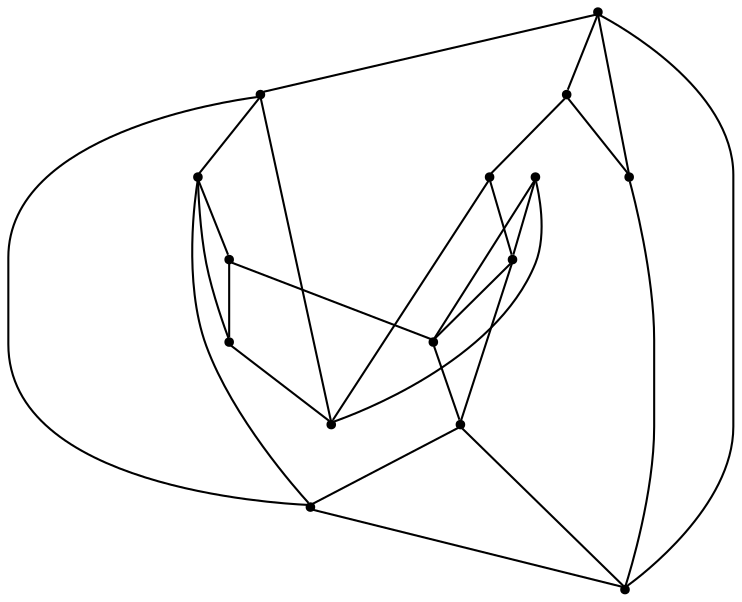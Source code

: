 graph {
  node [shape=point,comment="{\"directed\":false,\"doi\":\"10.1007/978-3-642-11805-0_16\",\"figure\":\"1 (1)\"}"]

  v0 [pos="974.7456835014875,664.8185889781602"]
  v1 [pos="931.8387886136077,765.8083377075192"]
  v2 [pos="860.1187695259271,706.778599714799"]
  v3 [pos="932.3808469284412,840.7356290227713"]
  v4 [pos="741.1886811278587,912.9473310574615"]
  v5 [pos="856.3399336881415,810.8737507490675"]
  v6 [pos="857.9671902678733,767.438123765425"]
  v7 [pos="799.3068826808485,810.328813892711"]
  v8 [pos="829.1812023872552,765.8083377075192"]
  v9 [pos="769.9767368405364,766.8931233076612"]
  v10 [pos="770.5188269681709,853.7653312960534"]
  v11 [pos="758.0272443727006,723.4597223732685"]
  v12 [pos="667.9633916455646,708.0040716275298"]
  v13 [pos="653.1982436069222,736.4893610451435"]
  v14 [pos="596.7104003817536,664.8185889781602"]

  v0 -- v1 [id="-1",pos="974.7456835014875,664.8185889781602 931.8387886136077,765.8083377075192 931.8387886136077,765.8083377075192 931.8387886136077,765.8083377075192"]
  v14 -- v12 [id="-2",pos="596.7104003817536,664.8185889781602 667.9633916455646,708.0040716275298 667.9633916455646,708.0040716275298 667.9633916455646,708.0040716275298"]
  v14 -- v4 [id="-3",pos="596.7104003817536,664.8185889781602 741.1886811278587,912.9473310574615 741.1886811278587,912.9473310574615 741.1886811278587,912.9473310574615"]
  v14 -- v13 [id="-4",pos="596.7104003817536,664.8185889781602 653.1982436069222,736.4893610451435 653.1982436069222,736.4893610451435 653.1982436069222,736.4893610451435"]
  v14 -- v0 [id="-5",pos="596.7104003817536,664.8185889781602 974.7456835014875,664.8185889781602 974.7456835014875,664.8185889781602 974.7456835014875,664.8185889781602"]
  v13 -- v4 [id="-6",pos="653.1982436069222,736.4893610451435 741.1886811278587,912.9473310574615 741.1886811278587,912.9473310574615 741.1886811278587,912.9473310574615"]
  v12 -- v13 [id="-7",pos="667.9633916455646,708.0040716275298 653.1982436069222,736.4893610451435 653.1982436069222,736.4893610451435 653.1982436069222,736.4893610451435"]
  v12 -- v11 [id="-8",pos="667.9633916455646,708.0040716275298 758.0272443727006,723.4597223732685 758.0272443727006,723.4597223732685 758.0272443727006,723.4597223732685"]
  v11 -- v9 [id="-9",pos="758.0272443727006,723.4597223732685 769.9767368405364,766.8931233076612 769.9767368405364,766.8931233076612 769.9767368405364,766.8931233076612"]
  v11 -- v2 [id="-10",pos="758.0272443727006,723.4597223732685 860.1187695259271,706.778599714799 860.1187695259271,706.778599714799 860.1187695259271,706.778599714799"]
  v9 -- v7 [id="-11",pos="769.9767368405364,766.8931233076612 799.3068826808485,810.328813892711 799.3068826808485,810.328813892711 799.3068826808485,810.328813892711"]
  v9 -- v10 [id="-12",pos="769.9767368405364,766.8931233076612 770.5188269681709,853.7653312960534 770.5188269681709,853.7653312960534 770.5188269681709,853.7653312960534"]
  v10 -- v4 [id="-13",pos="770.5188269681709,853.7653312960534 741.1886811278587,912.9473310574615 741.1886811278587,912.9473310574615 741.1886811278587,912.9473310574615"]
  v10 -- v3 [id="-14",pos="770.5188269681709,853.7653312960534 932.3808469284412,840.7356290227713 932.3808469284412,840.7356290227713 932.3808469284412,840.7356290227713"]
  v7 -- v10 [id="-15",pos="799.3068826808485,810.328813892711 770.5188269681709,853.7653312960534 770.5188269681709,853.7653312960534 770.5188269681709,853.7653312960534"]
  v8 -- v2 [id="-16",pos="829.1812023872552,765.8083377075192 860.1187695259271,706.778599714799 860.1187695259271,706.778599714799 860.1187695259271,706.778599714799"]
  v8 -- v9 [id="-17",pos="829.1812023872552,765.8083377075192 769.9767368405364,766.8931233076612 769.9767368405364,766.8931233076612 769.9767368405364,766.8931233076612"]
  v8 -- v7 [id="-18",pos="829.1812023872552,765.8083377075192 799.3068826808485,810.328813892711 799.3068826808485,810.328813892711 799.3068826808485,810.328813892711"]
  v5 -- v7 [id="-19",pos="856.3399336881415,810.8737507490675 799.3068826808485,810.328813892711 799.3068826808485,810.328813892711 799.3068826808485,810.328813892711"]
  v5 -- v6 [id="-20",pos="856.3399336881415,810.8737507490675 857.9671902678733,767.438123765425 857.9671902678733,767.438123765425 857.9671902678733,767.438123765425"]
  v6 -- v2 [id="-21",pos="857.9671902678733,767.438123765425 860.1187695259271,706.778599714799 860.1187695259271,706.778599714799 860.1187695259271,706.778599714799"]
  v6 -- v1 [id="-22",pos="857.9671902678733,767.438123765425 931.8387886136077,765.8083377075192 931.8387886136077,765.8083377075192 931.8387886136077,765.8083377075192"]
  v1 -- v5 [id="-23",pos="931.8387886136077,765.8083377075192 856.3399336881415,810.8737507490675 856.3399336881415,810.8737507490675 856.3399336881415,810.8737507490675"]
  v1 -- v3 [id="-24",pos="931.8387886136077,765.8083377075192 932.3808469284412,840.7356290227713 932.3808469284412,840.7356290227713 932.3808469284412,840.7356290227713"]
  v3 -- v4 [id="-25",pos="932.3808469284412,840.7356290227713 741.1886811278587,912.9473310574615 741.1886811278587,912.9473310574615 741.1886811278587,912.9473310574615"]
  v3 -- v0 [id="-26",pos="932.3808469284412,840.7356290227713 974.7456835014875,664.8185889781602 974.7456835014875,664.8185889781602 974.7456835014875,664.8185889781602"]
  v0 -- v2 [id="-27",pos="974.7456835014875,664.8185889781602 860.1187695259271,706.778599714799 860.1187695259271,706.778599714799 860.1187695259271,706.778599714799"]
}